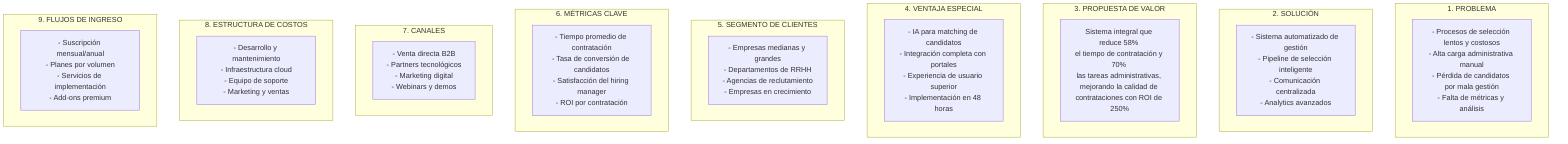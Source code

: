 graph TB
    subgraph "1. PROBLEMA"
    P1["- Procesos de selección lentos y costosos<br>- Alta carga administrativa manual<br>- Pérdida de candidatos por mala gestión<br>- Falta de métricas y análisis"]
    end

    subgraph "2. SOLUCIÓN"
    S1["- Sistema automatizado de gestión<br>- Pipeline de selección inteligente<br>- Comunicación centralizada<br>- Analytics avanzados"]
    end

    subgraph "3. PROPUESTA DE VALOR"
    V1["Sistema integral que reduce 58% <br>el tiempo de contratación y 70% <br>las tareas administrativas, <br>mejorando la calidad de <br>contrataciones con ROI de 250%"]
    end

    subgraph "4. VENTAJA ESPECIAL"
    VE1["- IA para matching de candidatos<br>- Integración completa con portales<br>- Experiencia de usuario superior<br>- Implementación en 48 horas"]
    end

    subgraph "5. SEGMENTO DE CLIENTES"
    C1["- Empresas medianas y grandes<br>- Departamentos de RRHH<br>- Agencias de reclutamiento<br>- Empresas en crecimiento"]
    end

    subgraph "6. MÉTRICAS CLAVE"
    M1["- Tiempo promedio de contratación<br>- Tasa de conversión de candidatos<br>- Satisfacción del hiring manager<br>- ROI por contratación"]
    end

    subgraph "7. CANALES"
    CH1["- Venta directa B2B<br>- Partners tecnológicos<br>- Marketing digital<br>- Webinars y demos"]
    end

    subgraph "8. ESTRUCTURA DE COSTOS"
    EC1["- Desarrollo y mantenimiento<br>- Infraestructura cloud<br>- Equipo de soporte<br>- Marketing y ventas"]
    end

    subgraph "9. FLUJOS DE INGRESO"
    FI1["- Suscripción mensual/anual<br>- Planes por volumen<br>- Servicios de implementación<br>- Add-ons premium"]
    end